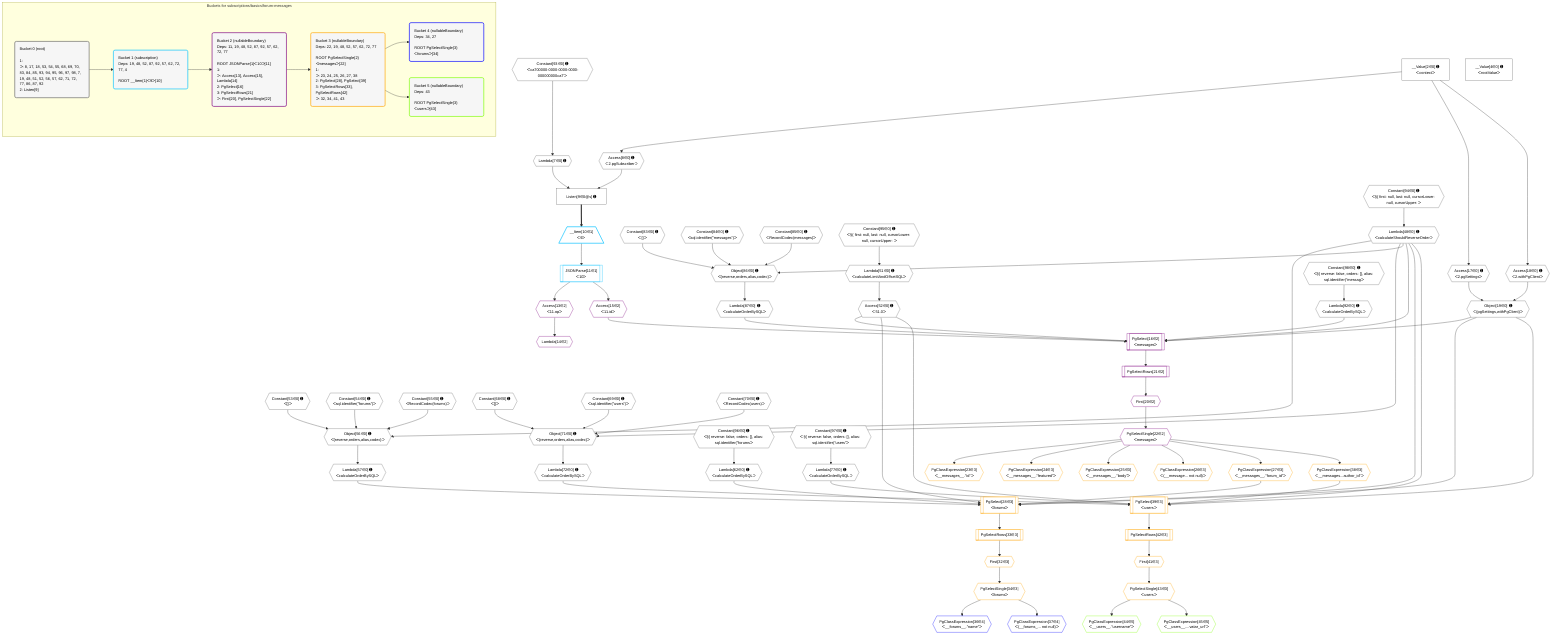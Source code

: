 %%{init: {'themeVariables': { 'fontSize': '12px'}}}%%
graph TD
    classDef path fill:#eee,stroke:#000,color:#000
    classDef plan fill:#fff,stroke-width:1px,color:#000
    classDef itemplan fill:#fff,stroke-width:2px,color:#000
    classDef unbatchedplan fill:#dff,stroke-width:1px,color:#000
    classDef sideeffectplan fill:#fcc,stroke-width:2px,color:#000
    classDef bucket fill:#f6f6f6,color:#000,stroke-width:2px,text-align:left


    %% plan dependencies
    Object56{{"Object[56∈0] ➊<br />ᐸ{reverse,orders,alias,codec}ᐳ"}}:::plan
    Lambda48{{"Lambda[48∈0] ➊<br />ᐸcalculateShouldReverseOrderᐳ"}}:::plan
    Constant53{{"Constant[53∈0] ➊<br />ᐸ[]ᐳ"}}:::plan
    Constant54{{"Constant[54∈0] ➊<br />ᐸsql.identifier(”forums”)ᐳ"}}:::plan
    Constant55{{"Constant[55∈0] ➊<br />ᐸRecordCodec(forums)ᐳ"}}:::plan
    Lambda48 & Constant53 & Constant54 & Constant55 --> Object56
    Object71{{"Object[71∈0] ➊<br />ᐸ{reverse,orders,alias,codec}ᐳ"}}:::plan
    Constant68{{"Constant[68∈0] ➊<br />ᐸ[]ᐳ"}}:::plan
    Constant69{{"Constant[69∈0] ➊<br />ᐸsql.identifier(”users”)ᐳ"}}:::plan
    Constant70{{"Constant[70∈0] ➊<br />ᐸRecordCodec(users)ᐳ"}}:::plan
    Lambda48 & Constant68 & Constant69 & Constant70 --> Object71
    Object86{{"Object[86∈0] ➊<br />ᐸ{reverse,orders,alias,codec}ᐳ"}}:::plan
    Constant83{{"Constant[83∈0] ➊<br />ᐸ[]ᐳ"}}:::plan
    Constant84{{"Constant[84∈0] ➊<br />ᐸsql.identifier(”messages”)ᐳ"}}:::plan
    Constant85{{"Constant[85∈0] ➊<br />ᐸRecordCodec(messages)ᐳ"}}:::plan
    Lambda48 & Constant83 & Constant84 & Constant85 --> Object86
    Listen9["Listen[9∈0@s] ➊"]:::plan
    Access8{{"Access[8∈0] ➊<br />ᐸ2.pgSubscriberᐳ"}}:::plan
    Lambda7{{"Lambda[7∈0] ➊"}}:::plan
    Access8 & Lambda7 --> Listen9
    Object19{{"Object[19∈0] ➊<br />ᐸ{pgSettings,withPgClient}ᐳ"}}:::plan
    Access17{{"Access[17∈0] ➊<br />ᐸ2.pgSettingsᐳ"}}:::plan
    Access18{{"Access[18∈0] ➊<br />ᐸ2.withPgClientᐳ"}}:::plan
    Access17 & Access18 --> Object19
    Constant93{{"Constant[93∈0] ➊<br />ᐸ'ca700000-0000-0000-0000-000000000ca7'ᐳ"}}:::plan
    Constant93 --> Lambda7
    __Value2["__Value[2∈0] ➊<br />ᐸcontextᐳ"]:::plan
    __Value2 --> Access8
    __Value2 --> Access17
    __Value2 --> Access18
    Constant94{{"Constant[94∈0] ➊<br />ᐸ§{ first: null, last: null, cursorLower: null, cursorUpper: ᐳ"}}:::plan
    Constant94 --> Lambda48
    Lambda51{{"Lambda[51∈0] ➊<br />ᐸcalculateLimitAndOffsetSQLᐳ"}}:::plan
    Constant95{{"Constant[95∈0] ➊<br />ᐸ§{ first: null, last: null, cursorLower: null, cursorUpper: ᐳ"}}:::plan
    Constant95 --> Lambda51
    Access52{{"Access[52∈0] ➊<br />ᐸ51.0ᐳ"}}:::plan
    Lambda51 --> Access52
    Lambda57{{"Lambda[57∈0] ➊<br />ᐸcalculateOrderBySQLᐳ"}}:::plan
    Object56 --> Lambda57
    Lambda62{{"Lambda[62∈0] ➊<br />ᐸcalculateOrderBySQLᐳ"}}:::plan
    Constant96{{"Constant[96∈0] ➊<br />ᐸ§{ reverse: false, orders: [], alias: sql.identifier(”forumsᐳ"}}:::plan
    Constant96 --> Lambda62
    Lambda72{{"Lambda[72∈0] ➊<br />ᐸcalculateOrderBySQLᐳ"}}:::plan
    Object71 --> Lambda72
    Lambda77{{"Lambda[77∈0] ➊<br />ᐸcalculateOrderBySQLᐳ"}}:::plan
    Constant97{{"Constant[97∈0] ➊<br />ᐸ§{ reverse: false, orders: [], alias: sql.identifier(”users”ᐳ"}}:::plan
    Constant97 --> Lambda77
    Lambda87{{"Lambda[87∈0] ➊<br />ᐸcalculateOrderBySQLᐳ"}}:::plan
    Object86 --> Lambda87
    Lambda92{{"Lambda[92∈0] ➊<br />ᐸcalculateOrderBySQLᐳ"}}:::plan
    Constant98{{"Constant[98∈0] ➊<br />ᐸ§{ reverse: false, orders: [], alias: sql.identifier(”messagᐳ"}}:::plan
    Constant98 --> Lambda92
    __Value4["__Value[4∈0] ➊<br />ᐸrootValueᐳ"]:::plan
    __Item10[/"__Item[10∈1]<br />ᐸ9ᐳ"\]:::itemplan
    Listen9 ==> __Item10
    JSONParse11[["JSONParse[11∈1]<br />ᐸ10ᐳ"]]:::plan
    __Item10 --> JSONParse11
    PgSelect16[["PgSelect[16∈2]<br />ᐸmessagesᐳ"]]:::plan
    Access15{{"Access[15∈2]<br />ᐸ11.idᐳ"}}:::plan
    Object19 & Access15 & Lambda48 & Access52 & Lambda87 & Lambda92 --> PgSelect16
    Access13{{"Access[13∈2]<br />ᐸ11.opᐳ"}}:::plan
    JSONParse11 --> Access13
    Lambda14{{"Lambda[14∈2]"}}:::plan
    Access13 --> Lambda14
    JSONParse11 --> Access15
    First20{{"First[20∈2]"}}:::plan
    PgSelectRows21[["PgSelectRows[21∈2]"]]:::plan
    PgSelectRows21 --> First20
    PgSelect16 --> PgSelectRows21
    PgSelectSingle22{{"PgSelectSingle[22∈2]<br />ᐸmessagesᐳ"}}:::plan
    First20 --> PgSelectSingle22
    PgSelect28[["PgSelect[28∈3]<br />ᐸforumsᐳ"]]:::plan
    PgClassExpression27{{"PgClassExpression[27∈3]<br />ᐸ__messages__.”forum_id”ᐳ"}}:::plan
    Object19 & PgClassExpression27 & Lambda48 & Access52 & Lambda57 & Lambda62 --> PgSelect28
    PgSelect39[["PgSelect[39∈3]<br />ᐸusersᐳ"]]:::plan
    PgClassExpression38{{"PgClassExpression[38∈3]<br />ᐸ__messages...author_id”ᐳ"}}:::plan
    Object19 & PgClassExpression38 & Lambda48 & Access52 & Lambda72 & Lambda77 --> PgSelect39
    PgClassExpression23{{"PgClassExpression[23∈3]<br />ᐸ__messages__.”id”ᐳ"}}:::plan
    PgSelectSingle22 --> PgClassExpression23
    PgClassExpression24{{"PgClassExpression[24∈3]<br />ᐸ__messages__.”featured”ᐳ"}}:::plan
    PgSelectSingle22 --> PgClassExpression24
    PgClassExpression25{{"PgClassExpression[25∈3]<br />ᐸ__messages__.”body”ᐳ"}}:::plan
    PgSelectSingle22 --> PgClassExpression25
    PgClassExpression26{{"PgClassExpression[26∈3]<br />ᐸ(__message... not null)ᐳ"}}:::plan
    PgSelectSingle22 --> PgClassExpression26
    PgSelectSingle22 --> PgClassExpression27
    First32{{"First[32∈3]"}}:::plan
    PgSelectRows33[["PgSelectRows[33∈3]"]]:::plan
    PgSelectRows33 --> First32
    PgSelect28 --> PgSelectRows33
    PgSelectSingle34{{"PgSelectSingle[34∈3]<br />ᐸforumsᐳ"}}:::plan
    First32 --> PgSelectSingle34
    PgSelectSingle22 --> PgClassExpression38
    First41{{"First[41∈3]"}}:::plan
    PgSelectRows42[["PgSelectRows[42∈3]"]]:::plan
    PgSelectRows42 --> First41
    PgSelect39 --> PgSelectRows42
    PgSelectSingle43{{"PgSelectSingle[43∈3]<br />ᐸusersᐳ"}}:::plan
    First41 --> PgSelectSingle43
    PgClassExpression36{{"PgClassExpression[36∈4]<br />ᐸ__forums__.”name”ᐳ"}}:::plan
    PgSelectSingle34 --> PgClassExpression36
    PgClassExpression37{{"PgClassExpression[37∈4]<br />ᐸ(__forums_... not null)ᐳ"}}:::plan
    PgSelectSingle34 --> PgClassExpression37
    PgClassExpression44{{"PgClassExpression[44∈5]<br />ᐸ__users__.”username”ᐳ"}}:::plan
    PgSelectSingle43 --> PgClassExpression44
    PgClassExpression45{{"PgClassExpression[45∈5]<br />ᐸ__users__....vatar_url”ᐳ"}}:::plan
    PgSelectSingle43 --> PgClassExpression45

    %% define steps

    subgraph "Buckets for subscriptions/basics/forum-messages"
    Bucket0("Bucket 0 (root)<br /><br />1: <br />ᐳ: 8, 17, 18, 53, 54, 55, 68, 69, 70, 83, 84, 85, 93, 94, 95, 96, 97, 98, 7, 19, 48, 51, 52, 56, 57, 62, 71, 72, 77, 86, 87, 92<br />2: Listen[9]"):::bucket
    classDef bucket0 stroke:#696969
    class Bucket0,__Value2,__Value4,Lambda7,Access8,Listen9,Access17,Access18,Object19,Lambda48,Lambda51,Access52,Constant53,Constant54,Constant55,Object56,Lambda57,Lambda62,Constant68,Constant69,Constant70,Object71,Lambda72,Lambda77,Constant83,Constant84,Constant85,Object86,Lambda87,Lambda92,Constant93,Constant94,Constant95,Constant96,Constant97,Constant98 bucket0
    Bucket1("Bucket 1 (subscription)<br />Deps: 19, 48, 52, 87, 92, 57, 62, 72, 77, 4<br /><br />ROOT __Item{1}ᐸ9ᐳ[10]"):::bucket
    classDef bucket1 stroke:#00bfff
    class Bucket1,__Item10,JSONParse11 bucket1
    Bucket2("Bucket 2 (nullableBoundary)<br />Deps: 11, 19, 48, 52, 87, 92, 57, 62, 72, 77<br /><br />ROOT JSONParse{1}ᐸ10ᐳ[11]<br />1: <br />ᐳ: Access[13], Access[15], Lambda[14]<br />2: PgSelect[16]<br />3: PgSelectRows[21]<br />ᐳ: First[20], PgSelectSingle[22]"):::bucket
    classDef bucket2 stroke:#7f007f
    class Bucket2,Access13,Lambda14,Access15,PgSelect16,First20,PgSelectRows21,PgSelectSingle22 bucket2
    Bucket3("Bucket 3 (nullableBoundary)<br />Deps: 22, 19, 48, 52, 57, 62, 72, 77<br /><br />ROOT PgSelectSingle{2}ᐸmessagesᐳ[22]<br />1: <br />ᐳ: 23, 24, 25, 26, 27, 38<br />2: PgSelect[28], PgSelect[39]<br />3: PgSelectRows[33], PgSelectRows[42]<br />ᐳ: 32, 34, 41, 43"):::bucket
    classDef bucket3 stroke:#ffa500
    class Bucket3,PgClassExpression23,PgClassExpression24,PgClassExpression25,PgClassExpression26,PgClassExpression27,PgSelect28,First32,PgSelectRows33,PgSelectSingle34,PgClassExpression38,PgSelect39,First41,PgSelectRows42,PgSelectSingle43 bucket3
    Bucket4("Bucket 4 (nullableBoundary)<br />Deps: 34, 27<br /><br />ROOT PgSelectSingle{3}ᐸforumsᐳ[34]"):::bucket
    classDef bucket4 stroke:#0000ff
    class Bucket4,PgClassExpression36,PgClassExpression37 bucket4
    Bucket5("Bucket 5 (nullableBoundary)<br />Deps: 43<br /><br />ROOT PgSelectSingle{3}ᐸusersᐳ[43]"):::bucket
    classDef bucket5 stroke:#7fff00
    class Bucket5,PgClassExpression44,PgClassExpression45 bucket5
    Bucket0 --> Bucket1
    Bucket1 --> Bucket2
    Bucket2 --> Bucket3
    Bucket3 --> Bucket4 & Bucket5
    end